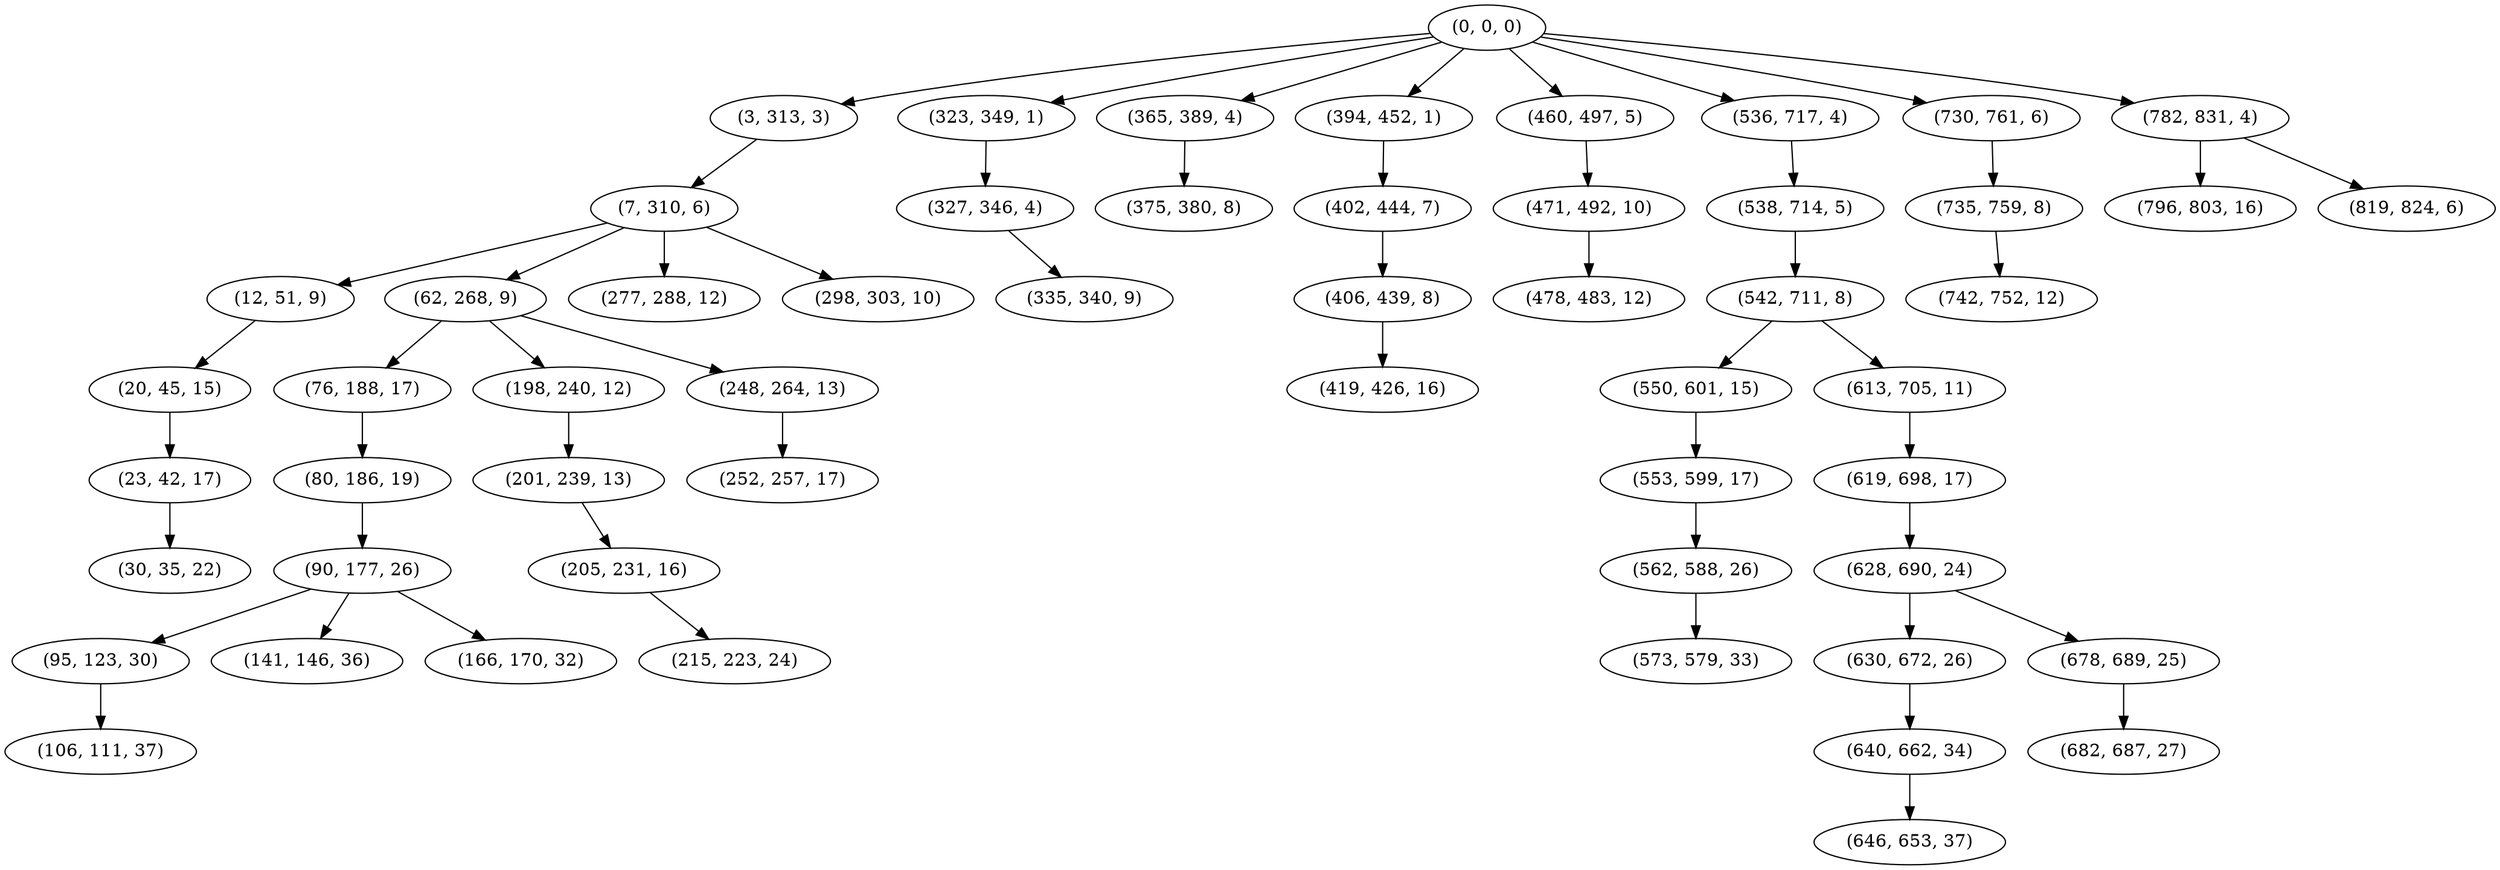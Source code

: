 digraph tree {
    "(0, 0, 0)";
    "(3, 313, 3)";
    "(7, 310, 6)";
    "(12, 51, 9)";
    "(20, 45, 15)";
    "(23, 42, 17)";
    "(30, 35, 22)";
    "(62, 268, 9)";
    "(76, 188, 17)";
    "(80, 186, 19)";
    "(90, 177, 26)";
    "(95, 123, 30)";
    "(106, 111, 37)";
    "(141, 146, 36)";
    "(166, 170, 32)";
    "(198, 240, 12)";
    "(201, 239, 13)";
    "(205, 231, 16)";
    "(215, 223, 24)";
    "(248, 264, 13)";
    "(252, 257, 17)";
    "(277, 288, 12)";
    "(298, 303, 10)";
    "(323, 349, 1)";
    "(327, 346, 4)";
    "(335, 340, 9)";
    "(365, 389, 4)";
    "(375, 380, 8)";
    "(394, 452, 1)";
    "(402, 444, 7)";
    "(406, 439, 8)";
    "(419, 426, 16)";
    "(460, 497, 5)";
    "(471, 492, 10)";
    "(478, 483, 12)";
    "(536, 717, 4)";
    "(538, 714, 5)";
    "(542, 711, 8)";
    "(550, 601, 15)";
    "(553, 599, 17)";
    "(562, 588, 26)";
    "(573, 579, 33)";
    "(613, 705, 11)";
    "(619, 698, 17)";
    "(628, 690, 24)";
    "(630, 672, 26)";
    "(640, 662, 34)";
    "(646, 653, 37)";
    "(678, 689, 25)";
    "(682, 687, 27)";
    "(730, 761, 6)";
    "(735, 759, 8)";
    "(742, 752, 12)";
    "(782, 831, 4)";
    "(796, 803, 16)";
    "(819, 824, 6)";
    "(0, 0, 0)" -> "(3, 313, 3)";
    "(0, 0, 0)" -> "(323, 349, 1)";
    "(0, 0, 0)" -> "(365, 389, 4)";
    "(0, 0, 0)" -> "(394, 452, 1)";
    "(0, 0, 0)" -> "(460, 497, 5)";
    "(0, 0, 0)" -> "(536, 717, 4)";
    "(0, 0, 0)" -> "(730, 761, 6)";
    "(0, 0, 0)" -> "(782, 831, 4)";
    "(3, 313, 3)" -> "(7, 310, 6)";
    "(7, 310, 6)" -> "(12, 51, 9)";
    "(7, 310, 6)" -> "(62, 268, 9)";
    "(7, 310, 6)" -> "(277, 288, 12)";
    "(7, 310, 6)" -> "(298, 303, 10)";
    "(12, 51, 9)" -> "(20, 45, 15)";
    "(20, 45, 15)" -> "(23, 42, 17)";
    "(23, 42, 17)" -> "(30, 35, 22)";
    "(62, 268, 9)" -> "(76, 188, 17)";
    "(62, 268, 9)" -> "(198, 240, 12)";
    "(62, 268, 9)" -> "(248, 264, 13)";
    "(76, 188, 17)" -> "(80, 186, 19)";
    "(80, 186, 19)" -> "(90, 177, 26)";
    "(90, 177, 26)" -> "(95, 123, 30)";
    "(90, 177, 26)" -> "(141, 146, 36)";
    "(90, 177, 26)" -> "(166, 170, 32)";
    "(95, 123, 30)" -> "(106, 111, 37)";
    "(198, 240, 12)" -> "(201, 239, 13)";
    "(201, 239, 13)" -> "(205, 231, 16)";
    "(205, 231, 16)" -> "(215, 223, 24)";
    "(248, 264, 13)" -> "(252, 257, 17)";
    "(323, 349, 1)" -> "(327, 346, 4)";
    "(327, 346, 4)" -> "(335, 340, 9)";
    "(365, 389, 4)" -> "(375, 380, 8)";
    "(394, 452, 1)" -> "(402, 444, 7)";
    "(402, 444, 7)" -> "(406, 439, 8)";
    "(406, 439, 8)" -> "(419, 426, 16)";
    "(460, 497, 5)" -> "(471, 492, 10)";
    "(471, 492, 10)" -> "(478, 483, 12)";
    "(536, 717, 4)" -> "(538, 714, 5)";
    "(538, 714, 5)" -> "(542, 711, 8)";
    "(542, 711, 8)" -> "(550, 601, 15)";
    "(542, 711, 8)" -> "(613, 705, 11)";
    "(550, 601, 15)" -> "(553, 599, 17)";
    "(553, 599, 17)" -> "(562, 588, 26)";
    "(562, 588, 26)" -> "(573, 579, 33)";
    "(613, 705, 11)" -> "(619, 698, 17)";
    "(619, 698, 17)" -> "(628, 690, 24)";
    "(628, 690, 24)" -> "(630, 672, 26)";
    "(628, 690, 24)" -> "(678, 689, 25)";
    "(630, 672, 26)" -> "(640, 662, 34)";
    "(640, 662, 34)" -> "(646, 653, 37)";
    "(678, 689, 25)" -> "(682, 687, 27)";
    "(730, 761, 6)" -> "(735, 759, 8)";
    "(735, 759, 8)" -> "(742, 752, 12)";
    "(782, 831, 4)" -> "(796, 803, 16)";
    "(782, 831, 4)" -> "(819, 824, 6)";
}
